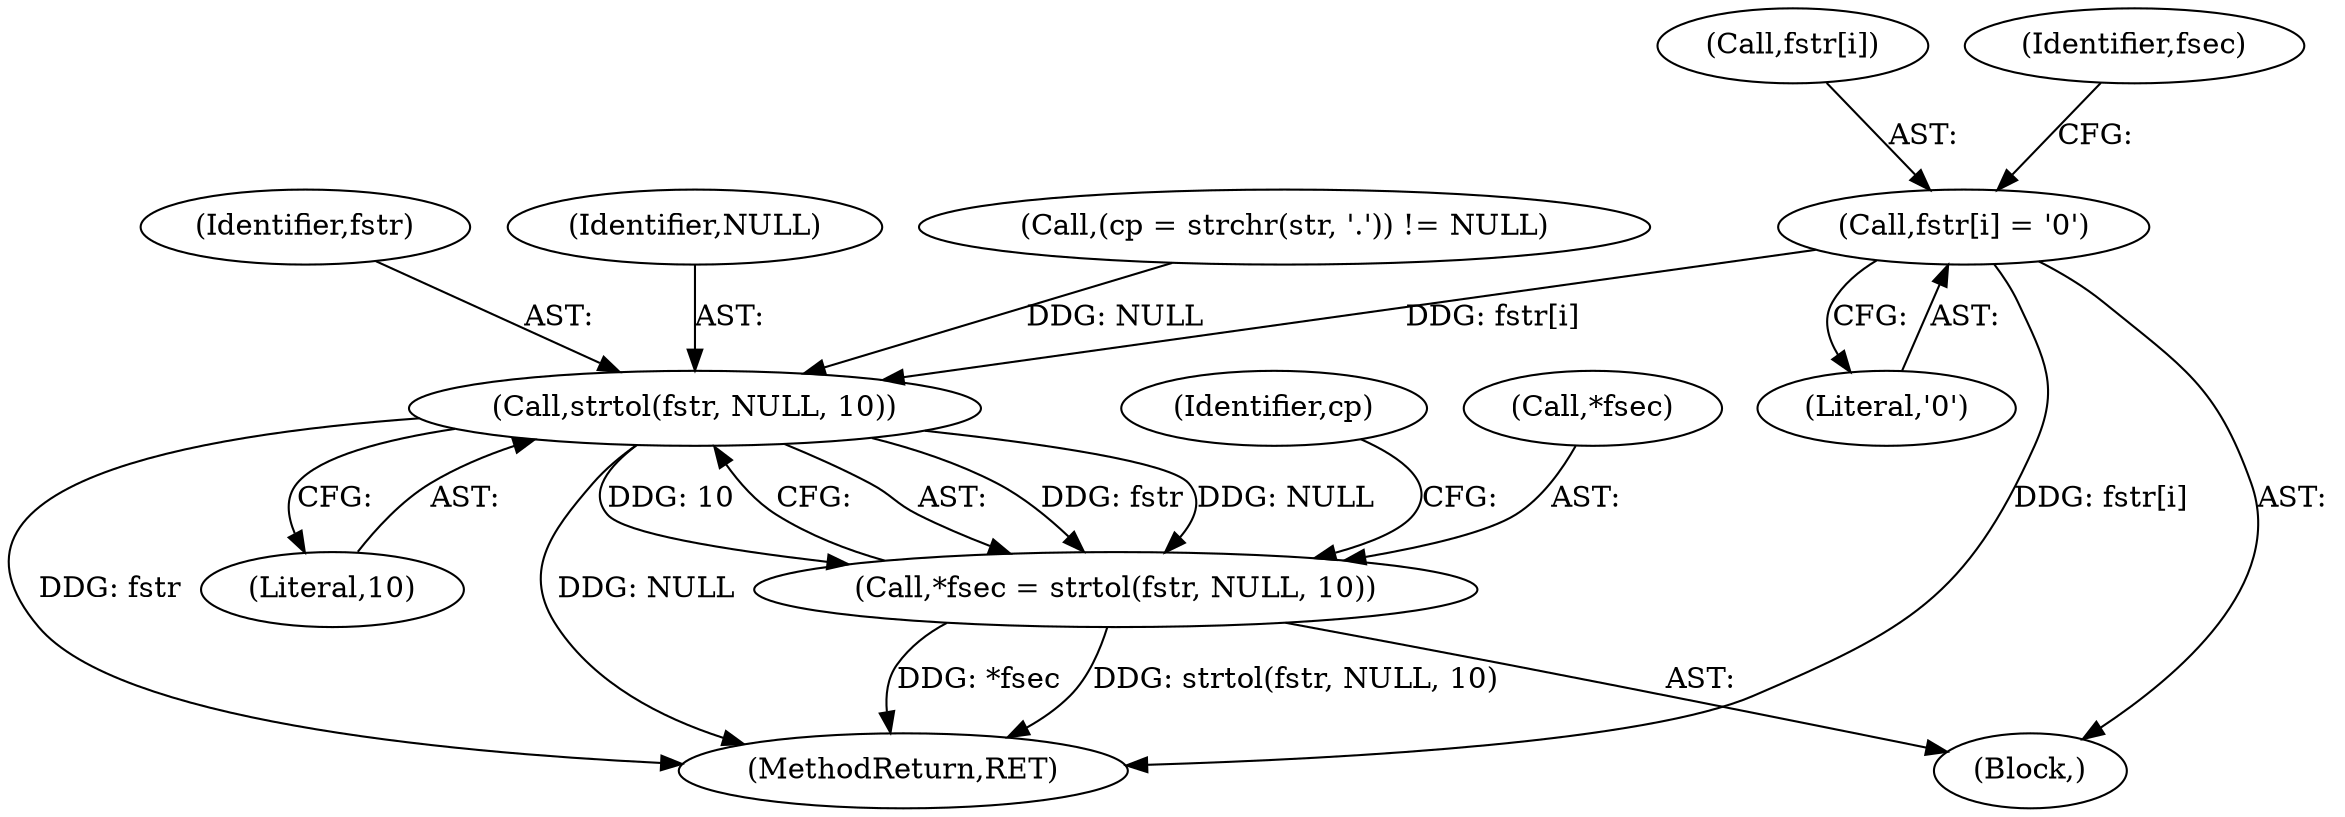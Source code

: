 digraph "0_postgres_4318daecc959886d001a6e79c6ea853e8b1dfb4b_0@array" {
"1000155" [label="(Call,fstr[i] = '\0')"];
"1000163" [label="(Call,strtol(fstr, NULL, 10))"];
"1000160" [label="(Call,*fsec = strtol(fstr, NULL, 10))"];
"1000156" [label="(Call,fstr[i])"];
"1000166" [label="(Literal,10)"];
"1000155" [label="(Call,fstr[i] = '\0')"];
"1000159" [label="(Literal,'\0')"];
"1000128" [label="(Block,)"];
"1000164" [label="(Identifier,fstr)"];
"1000162" [label="(Identifier,fsec)"];
"1000160" [label="(Call,*fsec = strtol(fstr, NULL, 10))"];
"1000165" [label="(Identifier,NULL)"];
"1000169" [label="(Identifier,cp)"];
"1000161" [label="(Call,*fsec)"];
"1000163" [label="(Call,strtol(fstr, NULL, 10))"];
"1000121" [label="(Call,(cp = strchr(str, '.')) != NULL)"];
"1000421" [label="(MethodReturn,RET)"];
"1000155" -> "1000128"  [label="AST: "];
"1000155" -> "1000159"  [label="CFG: "];
"1000156" -> "1000155"  [label="AST: "];
"1000159" -> "1000155"  [label="AST: "];
"1000162" -> "1000155"  [label="CFG: "];
"1000155" -> "1000421"  [label="DDG: fstr[i]"];
"1000155" -> "1000163"  [label="DDG: fstr[i]"];
"1000163" -> "1000160"  [label="AST: "];
"1000163" -> "1000166"  [label="CFG: "];
"1000164" -> "1000163"  [label="AST: "];
"1000165" -> "1000163"  [label="AST: "];
"1000166" -> "1000163"  [label="AST: "];
"1000160" -> "1000163"  [label="CFG: "];
"1000163" -> "1000421"  [label="DDG: fstr"];
"1000163" -> "1000421"  [label="DDG: NULL"];
"1000163" -> "1000160"  [label="DDG: fstr"];
"1000163" -> "1000160"  [label="DDG: NULL"];
"1000163" -> "1000160"  [label="DDG: 10"];
"1000121" -> "1000163"  [label="DDG: NULL"];
"1000160" -> "1000128"  [label="AST: "];
"1000161" -> "1000160"  [label="AST: "];
"1000169" -> "1000160"  [label="CFG: "];
"1000160" -> "1000421"  [label="DDG: strtol(fstr, NULL, 10)"];
"1000160" -> "1000421"  [label="DDG: *fsec"];
}
